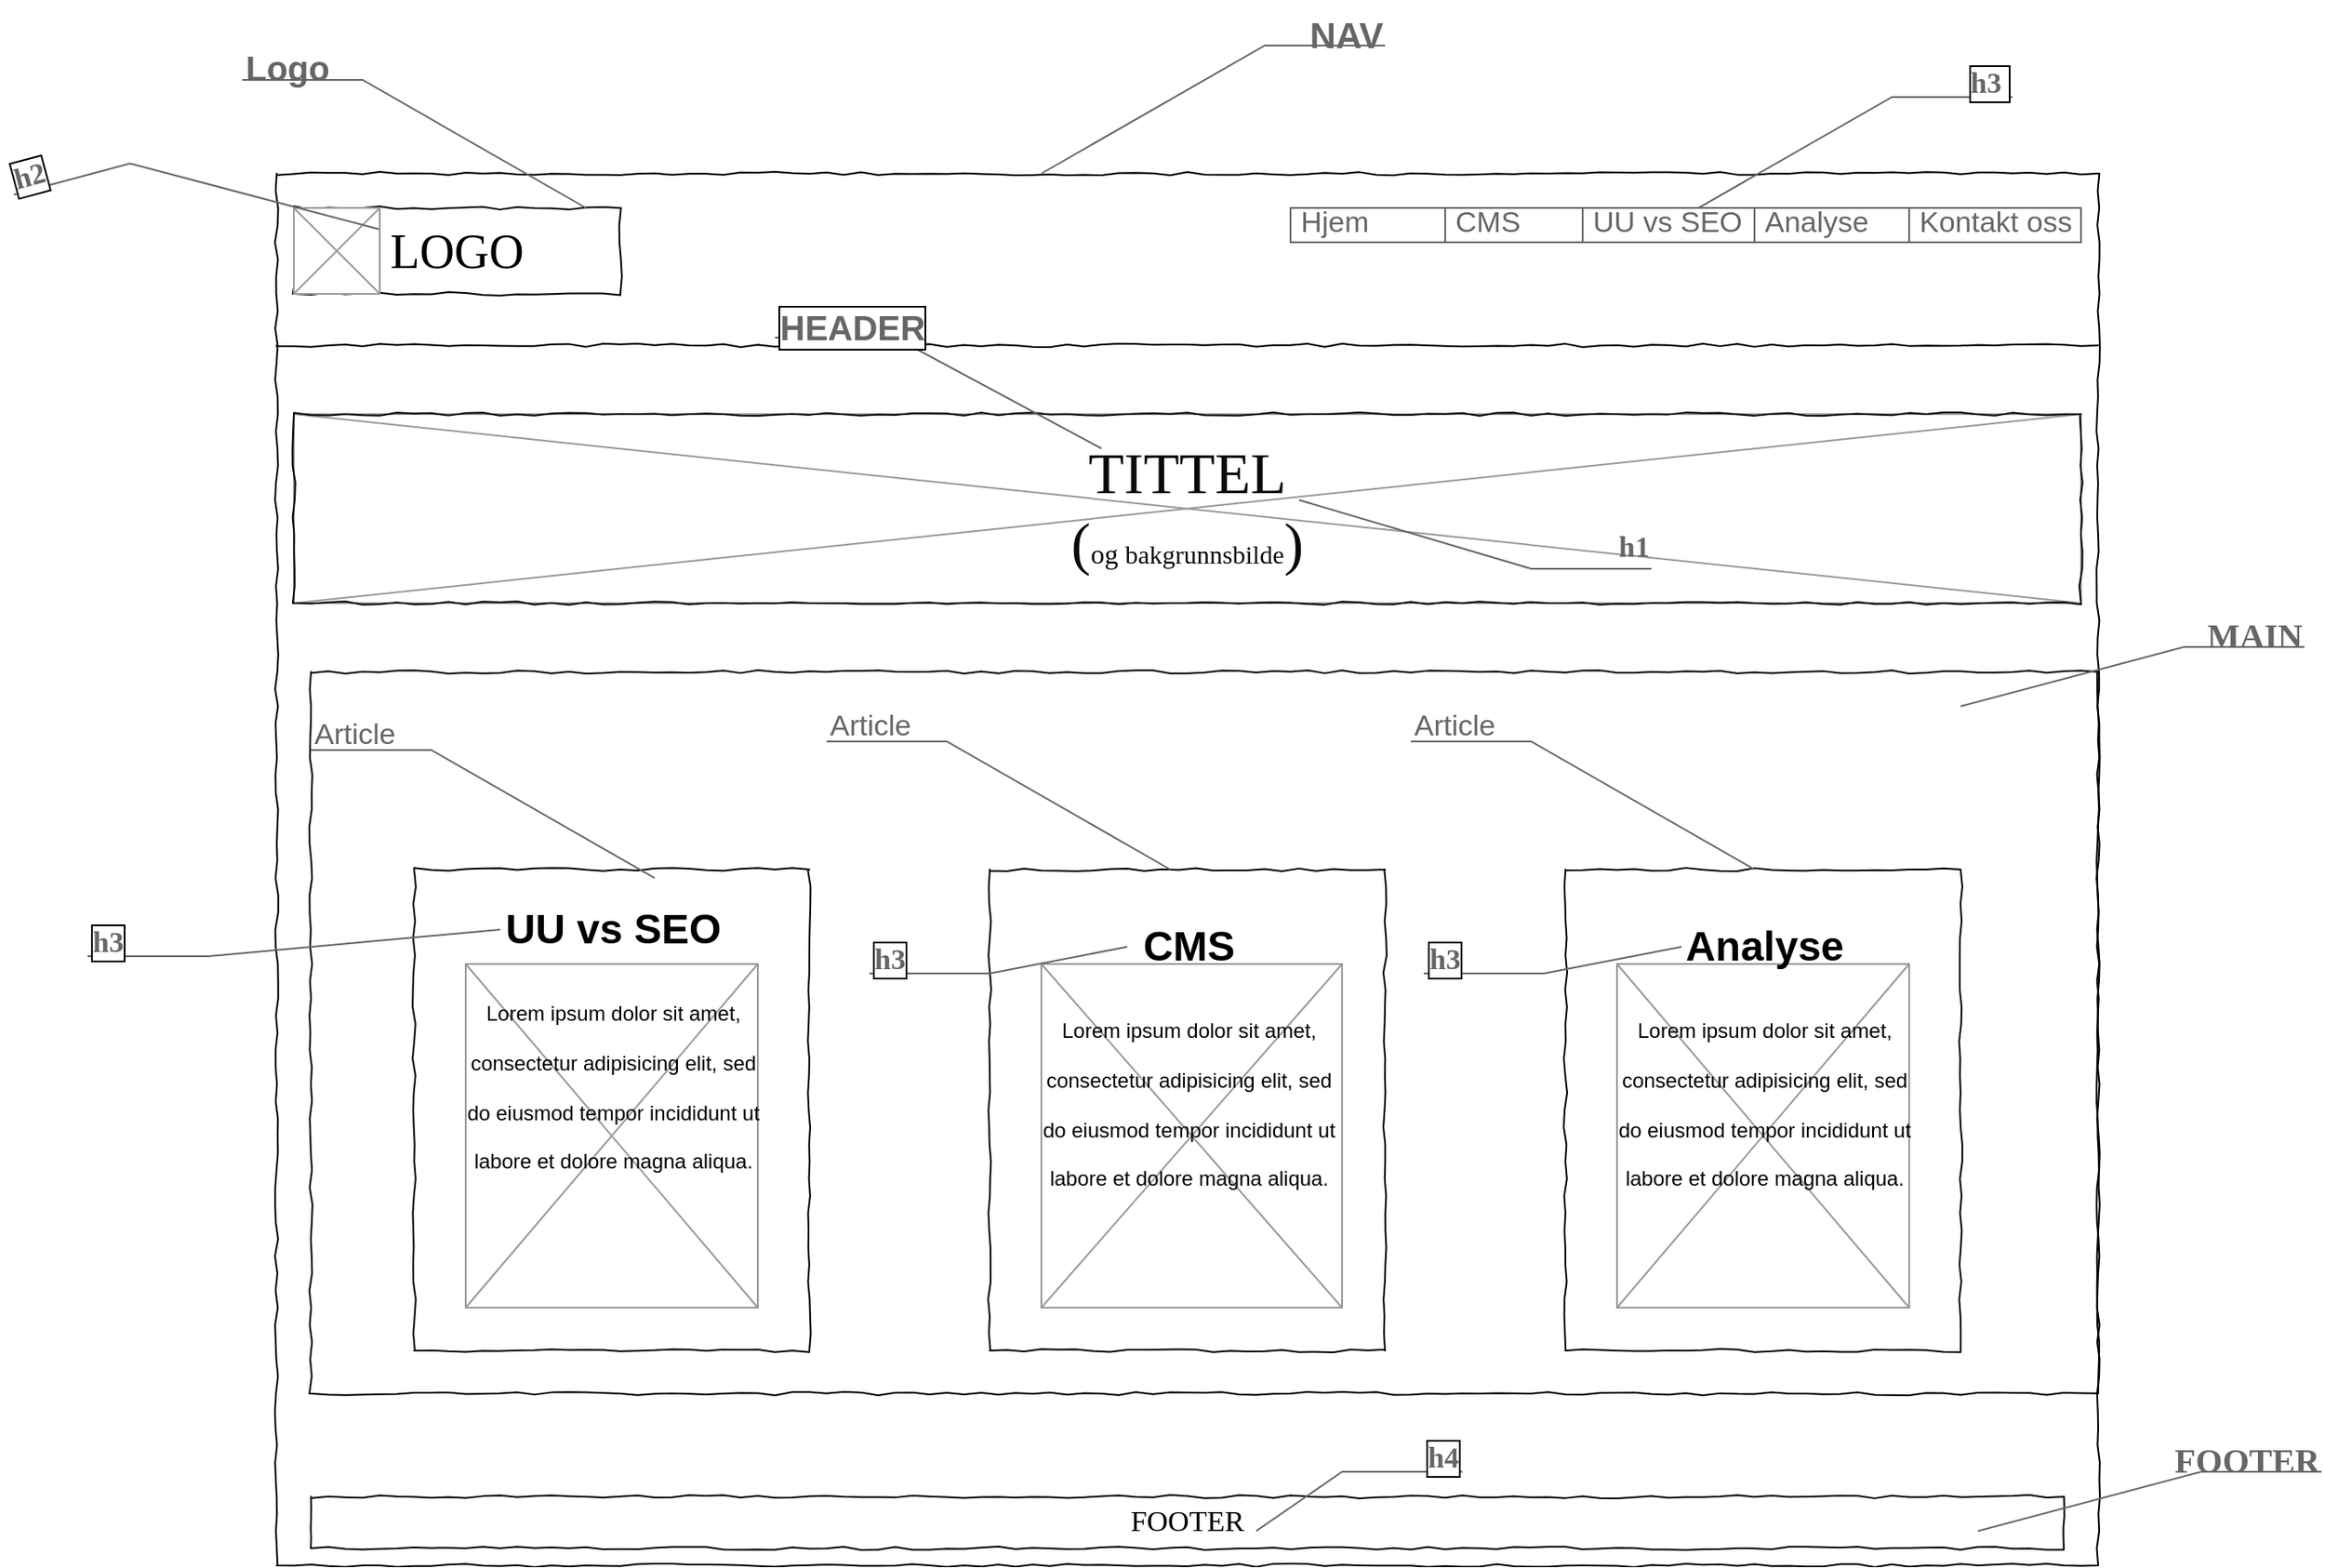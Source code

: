 <mxfile version="20.3.6" type="github">
  <diagram name="Page-1" id="03018318-947c-dd8e-b7a3-06fadd420f32">
    <mxGraphModel dx="2597" dy="1762" grid="1" gridSize="10" guides="1" tooltips="1" connect="1" arrows="1" fold="1" page="1" pageScale="1" pageWidth="1100" pageHeight="850" background="none" math="0" shadow="0">
      <root>
        <mxCell id="0" />
        <mxCell id="1" parent="0" />
        <mxCell id="en6F7Ufg05P-uTRN20QV-46" value="" style="verticalLabelPosition=bottom;shadow=0;dashed=0;align=center;html=1;verticalAlign=top;strokeWidth=1;shape=mxgraph.mockup.graphics.simpleIcon;strokeColor=#999999;fontSize=34;fontColor=#0A0A0A;" parent="1" vertex="1">
          <mxGeometry x="130" y="480" width="170" height="200" as="geometry" />
        </mxCell>
        <mxCell id="en6F7Ufg05P-uTRN20QV-45" value="" style="verticalLabelPosition=bottom;shadow=0;dashed=0;align=center;html=1;verticalAlign=top;strokeWidth=1;shape=mxgraph.mockup.graphics.simpleIcon;strokeColor=#999999;fontSize=34;fontColor=#0A0A0A;" parent="1" vertex="1">
          <mxGeometry x="800" y="480" width="170" height="200" as="geometry" />
        </mxCell>
        <mxCell id="en6F7Ufg05P-uTRN20QV-44" value="" style="verticalLabelPosition=bottom;shadow=0;dashed=0;align=center;html=1;verticalAlign=top;strokeWidth=1;shape=mxgraph.mockup.graphics.simpleIcon;strokeColor=#999999;fontSize=34;fontColor=#0A0A0A;" parent="1" vertex="1">
          <mxGeometry x="465" y="480" width="175" height="200" as="geometry" />
        </mxCell>
        <mxCell id="en6F7Ufg05P-uTRN20QV-43" value="" style="verticalLabelPosition=bottom;shadow=0;dashed=0;align=center;html=1;verticalAlign=top;strokeWidth=1;shape=mxgraph.mockup.graphics.simpleIcon;strokeColor=#999999;fontSize=34;fontColor=#0A0A0A;" parent="1" vertex="1">
          <mxGeometry x="30" y="160" width="1040" height="110" as="geometry" />
        </mxCell>
        <mxCell id="677b7b8949515195-1" value="" style="whiteSpace=wrap;html=1;rounded=0;shadow=0;labelBackgroundColor=none;strokeColor=#000000;strokeWidth=1;fillColor=none;fontFamily=Verdana;fontSize=12;fontColor=#000000;align=center;comic=1;" parent="1" vertex="1">
          <mxGeometry x="20" y="20" width="1060" height="810" as="geometry" />
        </mxCell>
        <mxCell id="677b7b8949515195-2" value="LOGO" style="whiteSpace=wrap;html=1;rounded=0;shadow=0;labelBackgroundColor=none;strokeWidth=1;fontFamily=Verdana;fontSize=28;align=center;comic=1;" parent="1" vertex="1">
          <mxGeometry x="30" y="40" width="190" height="50" as="geometry" />
        </mxCell>
        <mxCell id="677b7b8949515195-9" value="" style="line;strokeWidth=1;html=1;rounded=0;shadow=0;labelBackgroundColor=none;fillColor=none;fontFamily=Verdana;fontSize=14;fontColor=#000000;align=center;comic=1;" parent="1" vertex="1">
          <mxGeometry x="20" y="115" width="1060" height="10" as="geometry" />
        </mxCell>
        <mxCell id="677b7b8949515195-10" value="&lt;font style=&quot;font-size: 34px;&quot; color=&quot;#0a0a0a&quot;&gt;TITTEL&lt;br&gt;(&lt;/font&gt;&lt;font style=&quot;font-size: 16px;&quot; color=&quot;#0a0a0a&quot;&gt;og &lt;/font&gt;&lt;font style=&quot;font-size: 15px;&quot; color=&quot;#0a0a0a&quot;&gt;bakgrunnsbilde&lt;/font&gt;&lt;font style=&quot;font-size: 34px;&quot; color=&quot;#0a0a0a&quot;&gt;)&lt;br&gt;&lt;/font&gt;" style="whiteSpace=wrap;html=1;rounded=0;shadow=0;labelBackgroundColor=none;strokeWidth=1;fillColor=none;fontFamily=Verdana;fontSize=12;align=center;comic=1;" parent="1" vertex="1">
          <mxGeometry x="30" y="160" width="1040" height="110" as="geometry" />
        </mxCell>
        <mxCell id="en6F7Ufg05P-uTRN20QV-2" value="&lt;font style=&quot;font-size: 17px;&quot;&gt;FOOTER&lt;/font&gt;" style="whiteSpace=wrap;html=1;rounded=0;shadow=0;labelBackgroundColor=none;strokeWidth=1;fillColor=none;fontFamily=Verdana;fontSize=12;align=center;comic=1;" parent="1" vertex="1">
          <mxGeometry x="40" y="790" width="1020" height="30" as="geometry" />
        </mxCell>
        <mxCell id="en6F7Ufg05P-uTRN20QV-4" value="" style="whiteSpace=wrap;html=1;rounded=0;shadow=0;labelBackgroundColor=none;strokeWidth=1;fillColor=none;fontFamily=Verdana;fontSize=12;align=center;comic=1;" parent="1" vertex="1">
          <mxGeometry x="40" y="310" width="1040" height="420" as="geometry" />
        </mxCell>
        <mxCell id="677b7b8949515195-26" value="" style="whiteSpace=wrap;html=1;rounded=0;shadow=0;labelBackgroundColor=none;strokeWidth=1;fillColor=none;fontFamily=Verdana;fontSize=12;align=center;comic=1;" parent="1" vertex="1">
          <mxGeometry x="435" y="425" width="230" height="280" as="geometry" />
        </mxCell>
        <mxCell id="677b7b8949515195-15" value="&lt;div style=&quot;text-align: justify&quot;&gt;&lt;br&gt;&lt;/div&gt;" style="whiteSpace=wrap;html=1;rounded=0;shadow=0;labelBackgroundColor=none;strokeWidth=1;fillColor=none;fontFamily=Verdana;fontSize=12;align=center;verticalAlign=top;spacing=10;comic=1;" parent="1" vertex="1">
          <mxGeometry x="100" y="425" width="230" height="280" as="geometry" />
        </mxCell>
        <mxCell id="677b7b8949515195-25" value="" style="whiteSpace=wrap;html=1;rounded=0;shadow=0;labelBackgroundColor=none;strokeWidth=1;fillColor=none;fontFamily=Verdana;fontSize=12;align=center;comic=1;" parent="1" vertex="1">
          <mxGeometry x="770" y="425" width="230" height="280" as="geometry" />
        </mxCell>
        <mxCell id="en6F7Ufg05P-uTRN20QV-5" value="Article" style="strokeWidth=1;shadow=0;dashed=0;align=center;html=1;shape=mxgraph.mockup.text.callout;linkText=;textSize=17;textColor=#666666;callDir=NW;callStyle=line;fontSize=17;fontColor=#666666;align=left;verticalAlign=top;strokeColor=#666666;" parent="1" vertex="1">
          <mxGeometry x="40" y="330" width="200" height="100" as="geometry" />
        </mxCell>
        <mxCell id="en6F7Ufg05P-uTRN20QV-9" value="&lt;h1 style=&quot;text-align: center;&quot;&gt;&lt;span style=&quot;background-color: initial;&quot;&gt;UU vs SEO&lt;/span&gt;&lt;/h1&gt;&lt;h1 style=&quot;text-align: center;&quot;&gt;&lt;span style=&quot;background-color: initial; font-size: 12px; font-weight: normal;&quot;&gt;Lorem ipsum dolor sit amet, consectetur adipisicing elit, sed do eiusmod tempor incididunt ut labore et dolore magna aliqua.&lt;/span&gt;&lt;br&gt;&lt;/h1&gt;" style="text;html=1;strokeColor=none;fillColor=none;spacing=5;spacingTop=-20;whiteSpace=wrap;overflow=hidden;rounded=0;" parent="1" vertex="1">
          <mxGeometry x="120" y="440" width="190" height="240" as="geometry" />
        </mxCell>
        <mxCell id="en6F7Ufg05P-uTRN20QV-11" value="&lt;h1 style=&quot;text-align: center;&quot;&gt;&lt;span style=&quot;background-color: initial;&quot;&gt;CMS&lt;/span&gt;&lt;/h1&gt;&lt;h1 style=&quot;text-align: center;&quot;&gt;&lt;span style=&quot;background-color: initial; font-size: 12px; font-weight: normal;&quot;&gt;Lorem ipsum dolor sit amet, consectetur adipisicing elit, sed do eiusmod tempor incididunt ut labore et dolore magna aliqua.&lt;/span&gt;&lt;br&gt;&lt;/h1&gt;" style="text;html=1;strokeColor=none;fillColor=none;spacing=5;spacingTop=-20;whiteSpace=wrap;overflow=hidden;rounded=0;" parent="1" vertex="1">
          <mxGeometry x="455" y="450" width="190" height="240" as="geometry" />
        </mxCell>
        <mxCell id="en6F7Ufg05P-uTRN20QV-12" value="&lt;h1 style=&quot;text-align: center;&quot;&gt;&lt;span style=&quot;background-color: initial;&quot;&gt;Analyse&lt;/span&gt;&lt;/h1&gt;&lt;h1 style=&quot;text-align: center;&quot;&gt;&lt;span style=&quot;background-color: initial; font-size: 12px; font-weight: normal;&quot;&gt;Lorem ipsum dolor sit amet, consectetur adipisicing elit, sed do eiusmod tempor incididunt ut labore et dolore magna aliqua.&lt;/span&gt;&lt;br&gt;&lt;/h1&gt;" style="text;html=1;strokeColor=none;fillColor=none;spacing=5;spacingTop=-20;whiteSpace=wrap;overflow=hidden;rounded=0;" parent="1" vertex="1">
          <mxGeometry x="790" y="450" width="190" height="240" as="geometry" />
        </mxCell>
        <mxCell id="en6F7Ufg05P-uTRN20QV-33" value="&lt;font size=&quot;1&quot; style=&quot;&quot;&gt;&lt;b style=&quot;font-size: 21px;&quot;&gt;NAV&lt;/b&gt;&lt;/font&gt;" style="strokeWidth=1;shadow=0;dashed=0;align=center;html=1;shape=mxgraph.mockup.text.callout;linkText=;textSize=17;textColor=#666666;callDir=NE;callStyle=line;fontSize=17;fontColor=#666666;align=right;verticalAlign=top;strokeColor=#666666;" parent="1" vertex="1">
          <mxGeometry x="465" y="-80" width="200" height="100" as="geometry" />
        </mxCell>
        <mxCell id="en6F7Ufg05P-uTRN20QV-34" value="&lt;b&gt;&lt;font style=&quot;font-size: 20px;&quot;&gt;Logo&lt;/font&gt;&lt;/b&gt;" style="strokeWidth=1;shadow=0;dashed=0;align=center;html=1;shape=mxgraph.mockup.text.callout;linkText=;textSize=17;textColor=#666666;callDir=NW;callStyle=line;fontSize=17;fontColor=#666666;align=left;verticalAlign=top;strokeColor=#666666;" parent="1" vertex="1">
          <mxGeometry y="-60" width="200" height="100" as="geometry" />
        </mxCell>
        <mxCell id="en6F7Ufg05P-uTRN20QV-36" value="Hjem" style="strokeWidth=1;shadow=0;dashed=0;align=center;html=1;shape=mxgraph.mockup.text.textBox;fontColor=#666666;align=left;fontSize=17;spacingLeft=4;spacingTop=-3;strokeColor=#666666;mainText=" parent="1" vertex="1">
          <mxGeometry x="610" y="40" width="90" height="20" as="geometry" />
        </mxCell>
        <mxCell id="en6F7Ufg05P-uTRN20QV-41" value="" style="verticalLabelPosition=bottom;shadow=0;dashed=0;align=center;html=1;verticalAlign=top;strokeWidth=1;shape=mxgraph.mockup.graphics.simpleIcon;strokeColor=#999999;" parent="1" vertex="1">
          <mxGeometry x="30" y="40" width="50" height="50" as="geometry" />
        </mxCell>
        <mxCell id="en6F7Ufg05P-uTRN20QV-75" value="&lt;b&gt;&lt;font face=&quot;Verdana&quot;&gt;h1&lt;/font&gt;&lt;/b&gt;" style="strokeWidth=1;shadow=0;dashed=0;align=center;html=1;shape=mxgraph.mockup.text.callout;linkText=;textSize=17;textColor=#666666;callDir=SE;callStyle=line;fontSize=17;fontColor=#666666;align=right;verticalAlign=bottom;strokeColor=#666666;" parent="1" vertex="1">
          <mxGeometry x="615" y="210" width="205" height="40" as="geometry" />
        </mxCell>
        <mxCell id="en6F7Ufg05P-uTRN20QV-89" value="&lt;b&gt;&lt;font face=&quot;Verdana&quot;&gt;h2&lt;/font&gt;&lt;/b&gt;" style="strokeWidth=1;shadow=0;dashed=0;align=center;html=1;shape=mxgraph.mockup.text.callout;linkText=;textSize=17;textColor=#666666;callDir=NW;callStyle=line;fontSize=17;fontColor=#666666;align=left;verticalAlign=top;strokeColor=#666666;labelBackgroundColor=default;labelBorderColor=default;rotation=-15;" parent="1" vertex="1">
          <mxGeometry x="-130" y="-20" width="200" height="100" as="geometry" />
        </mxCell>
        <mxCell id="en6F7Ufg05P-uTRN20QV-91" value="&lt;font face=&quot;Helvetica&quot; style=&quot;font-size: 20px;&quot;&gt;&lt;b&gt;HEADER&lt;/b&gt;&lt;/font&gt;" style="strokeWidth=1;shadow=0;dashed=0;align=center;html=1;shape=mxgraph.mockup.text.callout;linkText=;textSize=17;textColor=#666666;callDir=NW;callStyle=line;fontSize=17;fontColor=#666666;align=left;verticalAlign=top;strokeColor=#666666;labelBackgroundColor=default;labelBorderColor=default;fontFamily=Verdana;" parent="1" vertex="1">
          <mxGeometry x="310" y="90" width="190" height="90" as="geometry" />
        </mxCell>
        <mxCell id="en6F7Ufg05P-uTRN20QV-92" value="&lt;b&gt;h3&lt;/b&gt;" style="strokeWidth=1;shadow=0;dashed=0;align=center;html=1;shape=mxgraph.mockup.text.callout;linkText=;textSize=17;textColor=#666666;callDir=NW;callStyle=line;fontSize=17;fontColor=#666666;align=left;verticalAlign=top;strokeColor=#666666;labelBackgroundColor=default;labelBorderColor=default;fontFamily=Verdana;" parent="1" vertex="1">
          <mxGeometry x="-90" y="450" width="240" height="10" as="geometry" />
        </mxCell>
        <mxCell id="en6F7Ufg05P-uTRN20QV-93" value="Article" style="strokeWidth=1;shadow=0;dashed=0;align=center;html=1;shape=mxgraph.mockup.text.callout;linkText=;textSize=17;textColor=#666666;callDir=NW;callStyle=line;fontSize=17;fontColor=#666666;align=left;verticalAlign=top;strokeColor=#666666;" parent="1" vertex="1">
          <mxGeometry x="340" y="325" width="200" height="100" as="geometry" />
        </mxCell>
        <mxCell id="en6F7Ufg05P-uTRN20QV-94" value="Article" style="strokeWidth=1;shadow=0;dashed=0;align=center;html=1;shape=mxgraph.mockup.text.callout;linkText=;textSize=17;textColor=#666666;callDir=NW;callStyle=line;fontSize=17;fontColor=#666666;align=left;verticalAlign=top;strokeColor=#666666;" parent="1" vertex="1">
          <mxGeometry x="680" y="325" width="200" height="100" as="geometry" />
        </mxCell>
        <mxCell id="en6F7Ufg05P-uTRN20QV-95" value="&lt;b&gt;h3&lt;/b&gt;" style="strokeWidth=1;shadow=0;dashed=0;align=center;html=1;shape=mxgraph.mockup.text.callout;linkText=;textSize=17;textColor=#666666;callDir=NW;callStyle=line;fontSize=17;fontColor=#666666;align=left;verticalAlign=top;strokeColor=#666666;labelBackgroundColor=default;labelBorderColor=default;fontFamily=Verdana;" parent="1" vertex="1">
          <mxGeometry x="365" y="460" width="150" height="10" as="geometry" />
        </mxCell>
        <mxCell id="en6F7Ufg05P-uTRN20QV-96" value="&lt;b&gt;h3&lt;/b&gt;" style="strokeWidth=1;shadow=0;dashed=0;align=center;html=1;shape=mxgraph.mockup.text.callout;linkText=;textSize=17;textColor=#666666;callDir=NW;callStyle=line;fontSize=17;fontColor=#666666;align=left;verticalAlign=top;strokeColor=#666666;labelBackgroundColor=default;labelBorderColor=default;fontFamily=Verdana;" parent="1" vertex="1">
          <mxGeometry x="687.5" y="460" width="150" height="10" as="geometry" />
        </mxCell>
        <mxCell id="en6F7Ufg05P-uTRN20QV-97" value="&lt;b&gt;h4&lt;/b&gt;" style="strokeWidth=1;shadow=0;dashed=0;align=center;html=1;shape=mxgraph.mockup.text.callout;linkText=;textSize=17;textColor=#666666;callDir=NE;callStyle=line;fontSize=17;fontColor=#666666;align=right;verticalAlign=top;strokeColor=#666666;labelBackgroundColor=default;labelBorderColor=default;fontFamily=Verdana;" parent="1" vertex="1">
          <mxGeometry x="590" y="750" width="120" height="60" as="geometry" />
        </mxCell>
        <mxCell id="6DZIsmZMGNLHSjSYDAZW-1" value="&lt;b&gt;h3&amp;nbsp;&lt;/b&gt;" style="strokeWidth=1;shadow=0;dashed=0;align=center;html=1;shape=mxgraph.mockup.text.callout;linkText=;textSize=17;textColor=#666666;callDir=NE;callStyle=line;fontSize=17;fontColor=#666666;align=right;verticalAlign=top;strokeColor=#666666;labelBackgroundColor=default;labelBorderColor=default;fontFamily=Verdana;" vertex="1" parent="1">
          <mxGeometry x="830" y="-50" width="200" height="100" as="geometry" />
        </mxCell>
        <mxCell id="en6F7Ufg05P-uTRN20QV-37" value="CMS" style="strokeWidth=1;shadow=0;dashed=0;align=center;html=1;shape=mxgraph.mockup.text.textBox;fontColor=#666666;align=left;fontSize=17;spacingLeft=4;spacingTop=-3;strokeColor=#666666;mainText=" parent="1" vertex="1">
          <mxGeometry x="700" y="40" width="90" height="20" as="geometry" />
        </mxCell>
        <mxCell id="en6F7Ufg05P-uTRN20QV-38" value="UU vs SEO" style="strokeWidth=1;shadow=0;dashed=0;align=center;html=1;shape=mxgraph.mockup.text.textBox;fontColor=#666666;align=left;fontSize=17;spacingLeft=4;spacingTop=-3;strokeColor=#666666;mainText=" parent="1" vertex="1">
          <mxGeometry x="780" y="40" width="100" height="20" as="geometry" />
        </mxCell>
        <mxCell id="en6F7Ufg05P-uTRN20QV-39" value="Analyse" style="strokeWidth=1;shadow=0;dashed=0;align=center;html=1;shape=mxgraph.mockup.text.textBox;fontColor=#666666;align=left;fontSize=17;spacingLeft=4;spacingTop=-3;strokeColor=#666666;mainText=" parent="1" vertex="1">
          <mxGeometry x="880" y="40" width="90" height="20" as="geometry" />
        </mxCell>
        <mxCell id="en6F7Ufg05P-uTRN20QV-40" value="Kontakt oss" style="strokeWidth=1;shadow=0;dashed=0;align=center;html=1;shape=mxgraph.mockup.text.textBox;fontColor=#666666;align=left;fontSize=17;spacingLeft=4;spacingTop=-3;strokeColor=#666666;mainText=" parent="1" vertex="1">
          <mxGeometry x="970" y="40" width="100" height="20" as="geometry" />
        </mxCell>
        <mxCell id="6DZIsmZMGNLHSjSYDAZW-2" value="&lt;b&gt;&lt;font style=&quot;font-size: 20px;&quot; face=&quot;Verdana&quot;&gt;MAIN&lt;/font&gt;&lt;/b&gt;" style="strokeWidth=1;shadow=0;dashed=0;align=center;html=1;shape=mxgraph.mockup.text.callout;linkText=;textSize=17;textColor=#666666;callDir=NE;callStyle=line;fontSize=17;fontColor=#666666;align=right;verticalAlign=top;strokeColor=#666666;" vertex="1" parent="1">
          <mxGeometry x="1000" y="270" width="200" height="60" as="geometry" />
        </mxCell>
        <mxCell id="6DZIsmZMGNLHSjSYDAZW-5" value="&lt;font style=&quot;font-size: 20px;&quot;&gt;&lt;b&gt;FOOTER&lt;/b&gt;&lt;/font&gt;" style="strokeWidth=1;shadow=0;dashed=0;align=center;html=1;shape=mxgraph.mockup.text.callout;linkText=;textSize=17;textColor=#666666;callDir=NE;callStyle=line;fontSize=17;fontColor=#666666;align=right;verticalAlign=top;strokeColor=#666666;fontFamily=Verdana;" vertex="1" parent="1">
          <mxGeometry x="1010" y="750" width="200" height="60" as="geometry" />
        </mxCell>
      </root>
    </mxGraphModel>
  </diagram>
</mxfile>
